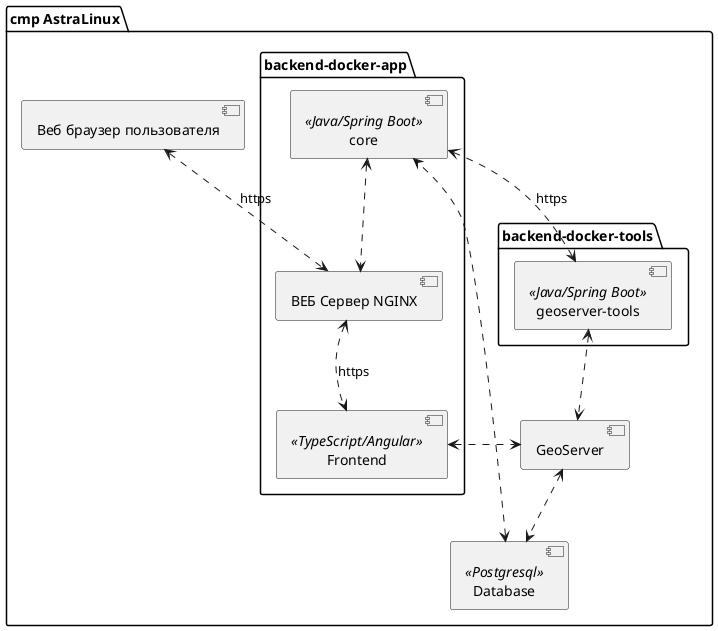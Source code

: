 @startuml Architecture
package "cmp AstraLinux" {

    component "Веб браузер пользователя" as browser

    package "backend-docker-app"{

        component "ВЕБ Сервер NGINX" as nginx
        component "Frontend" <<TypeScript/Angular>> as client
        component "core" <<Java/Spring Boot>> as core
    }

     package "backend-docker-tools"{
        component "geoserver-tools" <<Java/Spring Boot>> as tools
     }

     component "GeoServer" as geoserver

     component "Database" <<Postgresql>> as db
}
browser <..> nginx : https
nginx <..> client : https

core <..>nginx
core <..> tools : https
tools <..> geoserver
client <..>geoserver
db <..> core
geoserver <..> db
@enduml